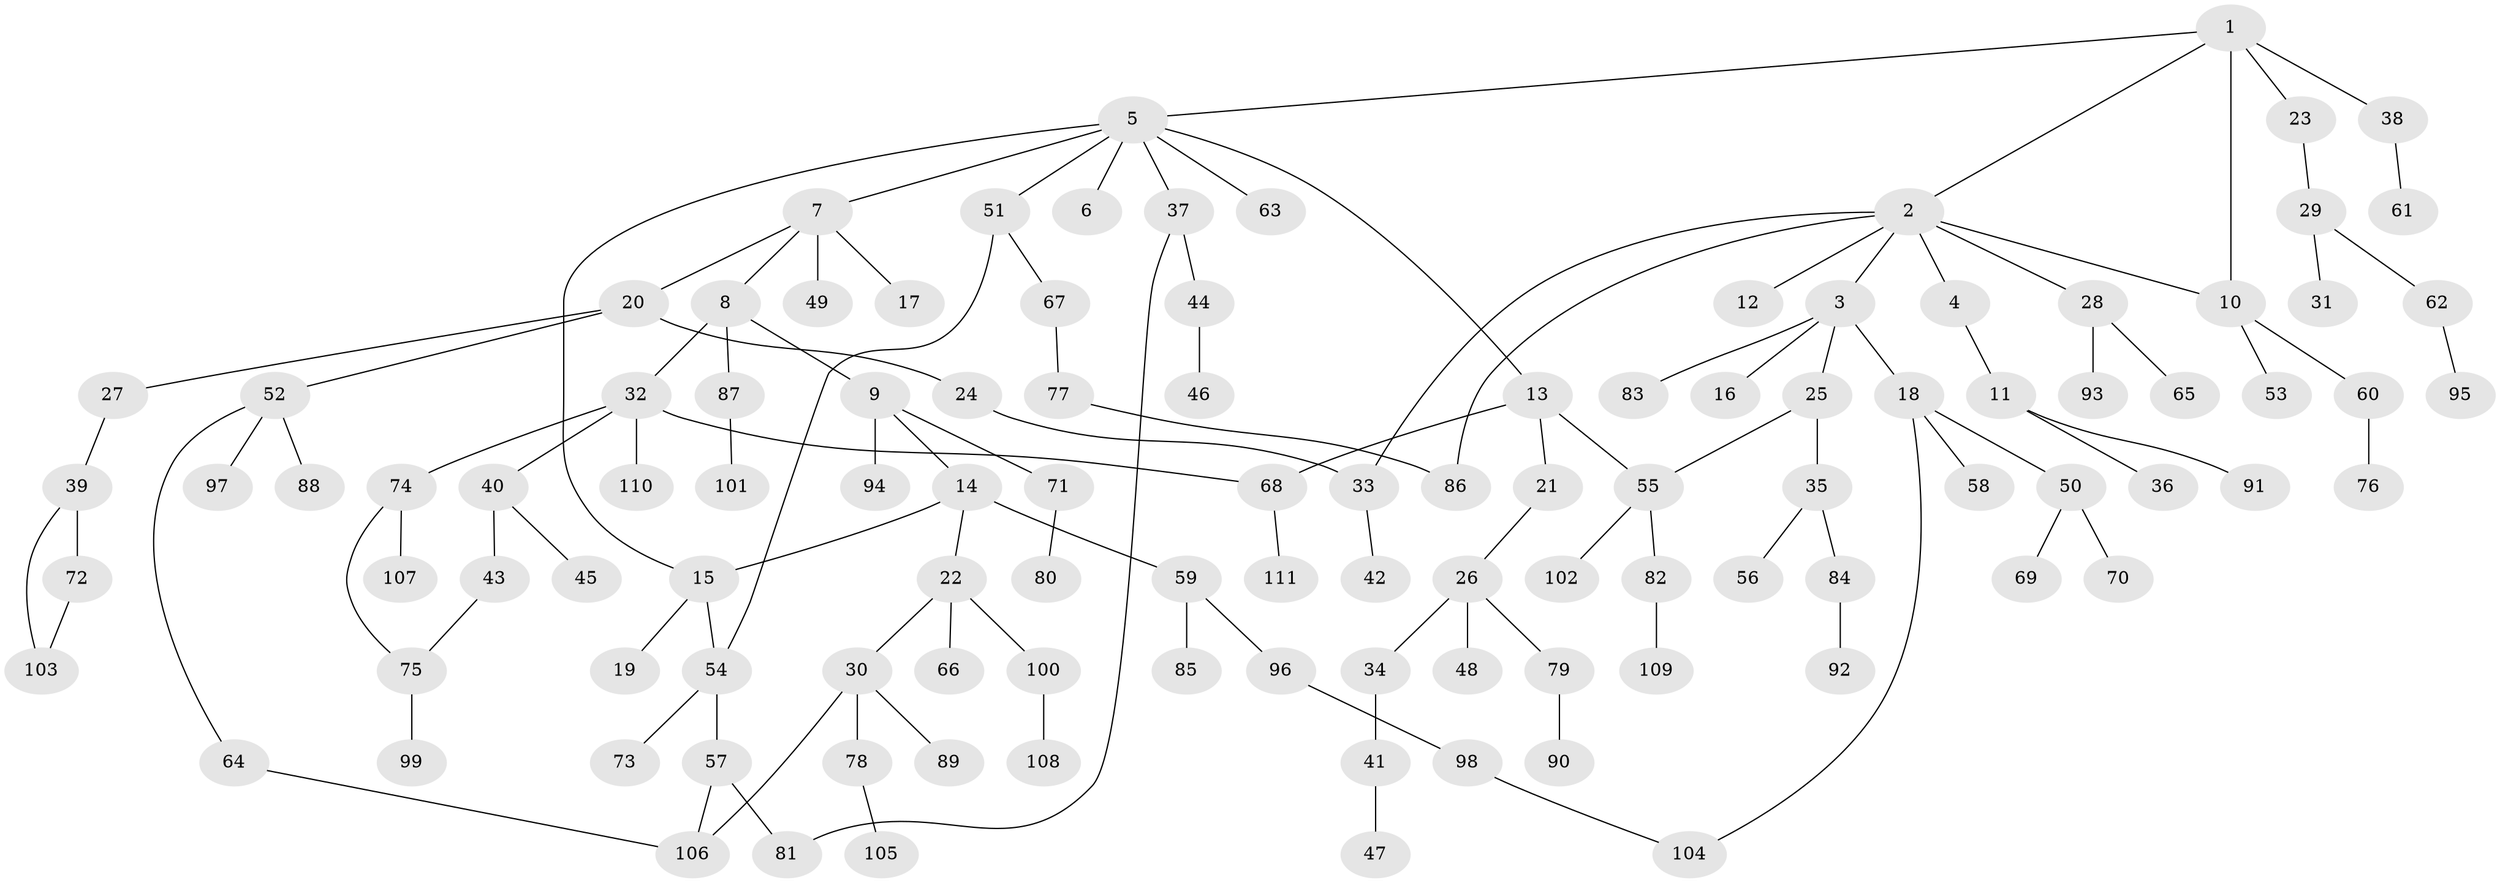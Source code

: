 // coarse degree distribution, {2: 0.2222222222222222, 7: 0.027777777777777776, 4: 0.19444444444444445, 3: 0.2222222222222222, 6: 0.027777777777777776, 1: 0.3055555555555556}
// Generated by graph-tools (version 1.1) at 2025/35/03/04/25 23:35:59]
// undirected, 111 vertices, 123 edges
graph export_dot {
  node [color=gray90,style=filled];
  1;
  2;
  3;
  4;
  5;
  6;
  7;
  8;
  9;
  10;
  11;
  12;
  13;
  14;
  15;
  16;
  17;
  18;
  19;
  20;
  21;
  22;
  23;
  24;
  25;
  26;
  27;
  28;
  29;
  30;
  31;
  32;
  33;
  34;
  35;
  36;
  37;
  38;
  39;
  40;
  41;
  42;
  43;
  44;
  45;
  46;
  47;
  48;
  49;
  50;
  51;
  52;
  53;
  54;
  55;
  56;
  57;
  58;
  59;
  60;
  61;
  62;
  63;
  64;
  65;
  66;
  67;
  68;
  69;
  70;
  71;
  72;
  73;
  74;
  75;
  76;
  77;
  78;
  79;
  80;
  81;
  82;
  83;
  84;
  85;
  86;
  87;
  88;
  89;
  90;
  91;
  92;
  93;
  94;
  95;
  96;
  97;
  98;
  99;
  100;
  101;
  102;
  103;
  104;
  105;
  106;
  107;
  108;
  109;
  110;
  111;
  1 -- 2;
  1 -- 5;
  1 -- 10;
  1 -- 23;
  1 -- 38;
  2 -- 3;
  2 -- 4;
  2 -- 12;
  2 -- 28;
  2 -- 86;
  2 -- 33;
  2 -- 10;
  3 -- 16;
  3 -- 18;
  3 -- 25;
  3 -- 83;
  4 -- 11;
  5 -- 6;
  5 -- 7;
  5 -- 13;
  5 -- 37;
  5 -- 51;
  5 -- 63;
  5 -- 15;
  7 -- 8;
  7 -- 17;
  7 -- 20;
  7 -- 49;
  8 -- 9;
  8 -- 32;
  8 -- 87;
  9 -- 14;
  9 -- 71;
  9 -- 94;
  10 -- 53;
  10 -- 60;
  11 -- 36;
  11 -- 91;
  13 -- 21;
  13 -- 55;
  13 -- 68;
  14 -- 15;
  14 -- 22;
  14 -- 59;
  15 -- 19;
  15 -- 54;
  18 -- 50;
  18 -- 58;
  18 -- 104;
  20 -- 24;
  20 -- 27;
  20 -- 52;
  21 -- 26;
  22 -- 30;
  22 -- 66;
  22 -- 100;
  23 -- 29;
  24 -- 33;
  25 -- 35;
  25 -- 55;
  26 -- 34;
  26 -- 48;
  26 -- 79;
  27 -- 39;
  28 -- 65;
  28 -- 93;
  29 -- 31;
  29 -- 62;
  30 -- 78;
  30 -- 89;
  30 -- 106;
  32 -- 40;
  32 -- 68;
  32 -- 74;
  32 -- 110;
  33 -- 42;
  34 -- 41;
  35 -- 56;
  35 -- 84;
  37 -- 44;
  37 -- 81;
  38 -- 61;
  39 -- 72;
  39 -- 103;
  40 -- 43;
  40 -- 45;
  41 -- 47;
  43 -- 75;
  44 -- 46;
  50 -- 69;
  50 -- 70;
  51 -- 67;
  51 -- 54;
  52 -- 64;
  52 -- 88;
  52 -- 97;
  54 -- 57;
  54 -- 73;
  55 -- 82;
  55 -- 102;
  57 -- 106;
  57 -- 81;
  59 -- 85;
  59 -- 96;
  60 -- 76;
  62 -- 95;
  64 -- 106;
  67 -- 77;
  68 -- 111;
  71 -- 80;
  72 -- 103;
  74 -- 75;
  74 -- 107;
  75 -- 99;
  77 -- 86;
  78 -- 105;
  79 -- 90;
  82 -- 109;
  84 -- 92;
  87 -- 101;
  96 -- 98;
  98 -- 104;
  100 -- 108;
}

